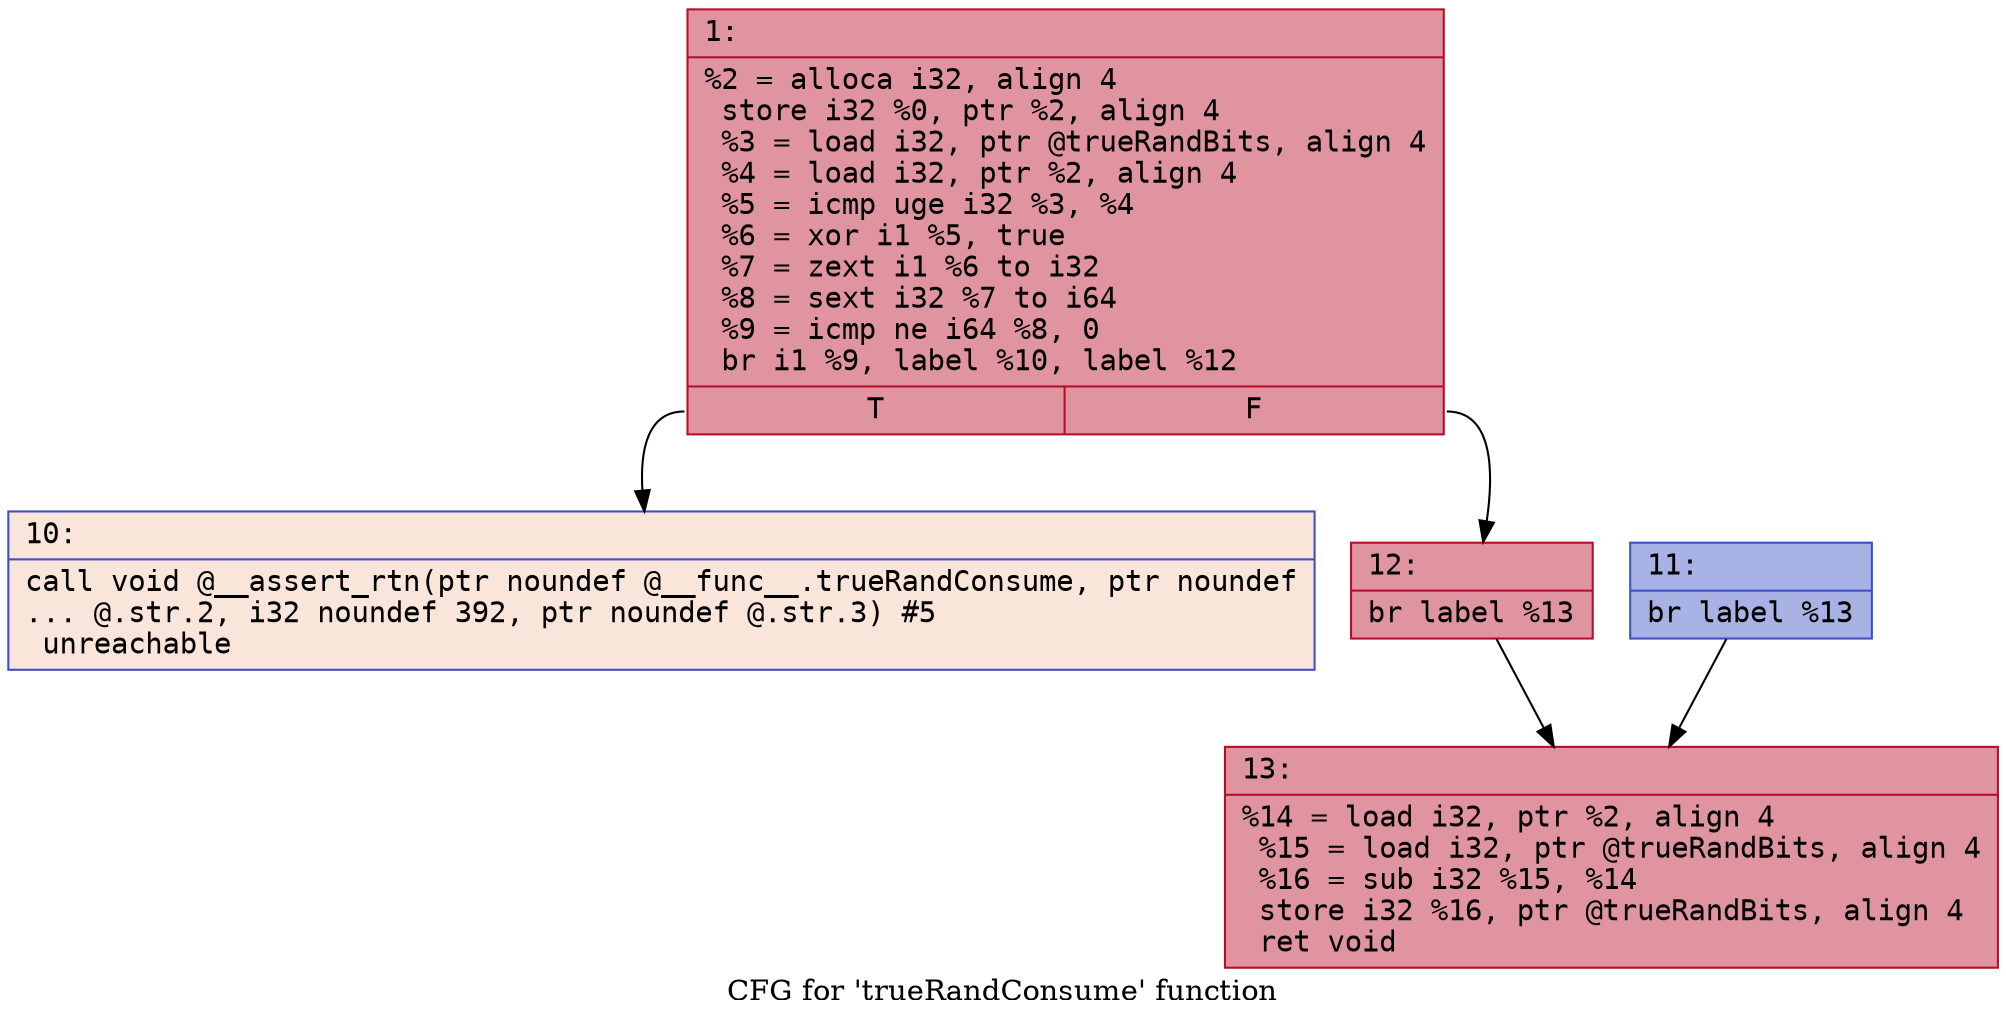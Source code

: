 digraph "CFG for 'trueRandConsume' function" {
	label="CFG for 'trueRandConsume' function";

	Node0x6000012c7480 [shape=record,color="#b70d28ff", style=filled, fillcolor="#b70d2870" fontname="Courier",label="{1:\l|  %2 = alloca i32, align 4\l  store i32 %0, ptr %2, align 4\l  %3 = load i32, ptr @trueRandBits, align 4\l  %4 = load i32, ptr %2, align 4\l  %5 = icmp uge i32 %3, %4\l  %6 = xor i1 %5, true\l  %7 = zext i1 %6 to i32\l  %8 = sext i32 %7 to i64\l  %9 = icmp ne i64 %8, 0\l  br i1 %9, label %10, label %12\l|{<s0>T|<s1>F}}"];
	Node0x6000012c7480:s0 -> Node0x6000012c74d0[tooltip="1 -> 10\nProbability 0.00%" ];
	Node0x6000012c7480:s1 -> Node0x6000012c7570[tooltip="1 -> 12\nProbability 100.00%" ];
	Node0x6000012c74d0 [shape=record,color="#3d50c3ff", style=filled, fillcolor="#f4c5ad70" fontname="Courier",label="{10:\l|  call void @__assert_rtn(ptr noundef @__func__.trueRandConsume, ptr noundef\l... @.str.2, i32 noundef 392, ptr noundef @.str.3) #5\l  unreachable\l}"];
	Node0x6000012c7520 [shape=record,color="#3d50c3ff", style=filled, fillcolor="#3d50c370" fontname="Courier",label="{11:\l|  br label %13\l}"];
	Node0x6000012c7520 -> Node0x6000012c75c0[tooltip="11 -> 13\nProbability 100.00%" ];
	Node0x6000012c7570 [shape=record,color="#b70d28ff", style=filled, fillcolor="#b70d2870" fontname="Courier",label="{12:\l|  br label %13\l}"];
	Node0x6000012c7570 -> Node0x6000012c75c0[tooltip="12 -> 13\nProbability 100.00%" ];
	Node0x6000012c75c0 [shape=record,color="#b70d28ff", style=filled, fillcolor="#b70d2870" fontname="Courier",label="{13:\l|  %14 = load i32, ptr %2, align 4\l  %15 = load i32, ptr @trueRandBits, align 4\l  %16 = sub i32 %15, %14\l  store i32 %16, ptr @trueRandBits, align 4\l  ret void\l}"];
}
